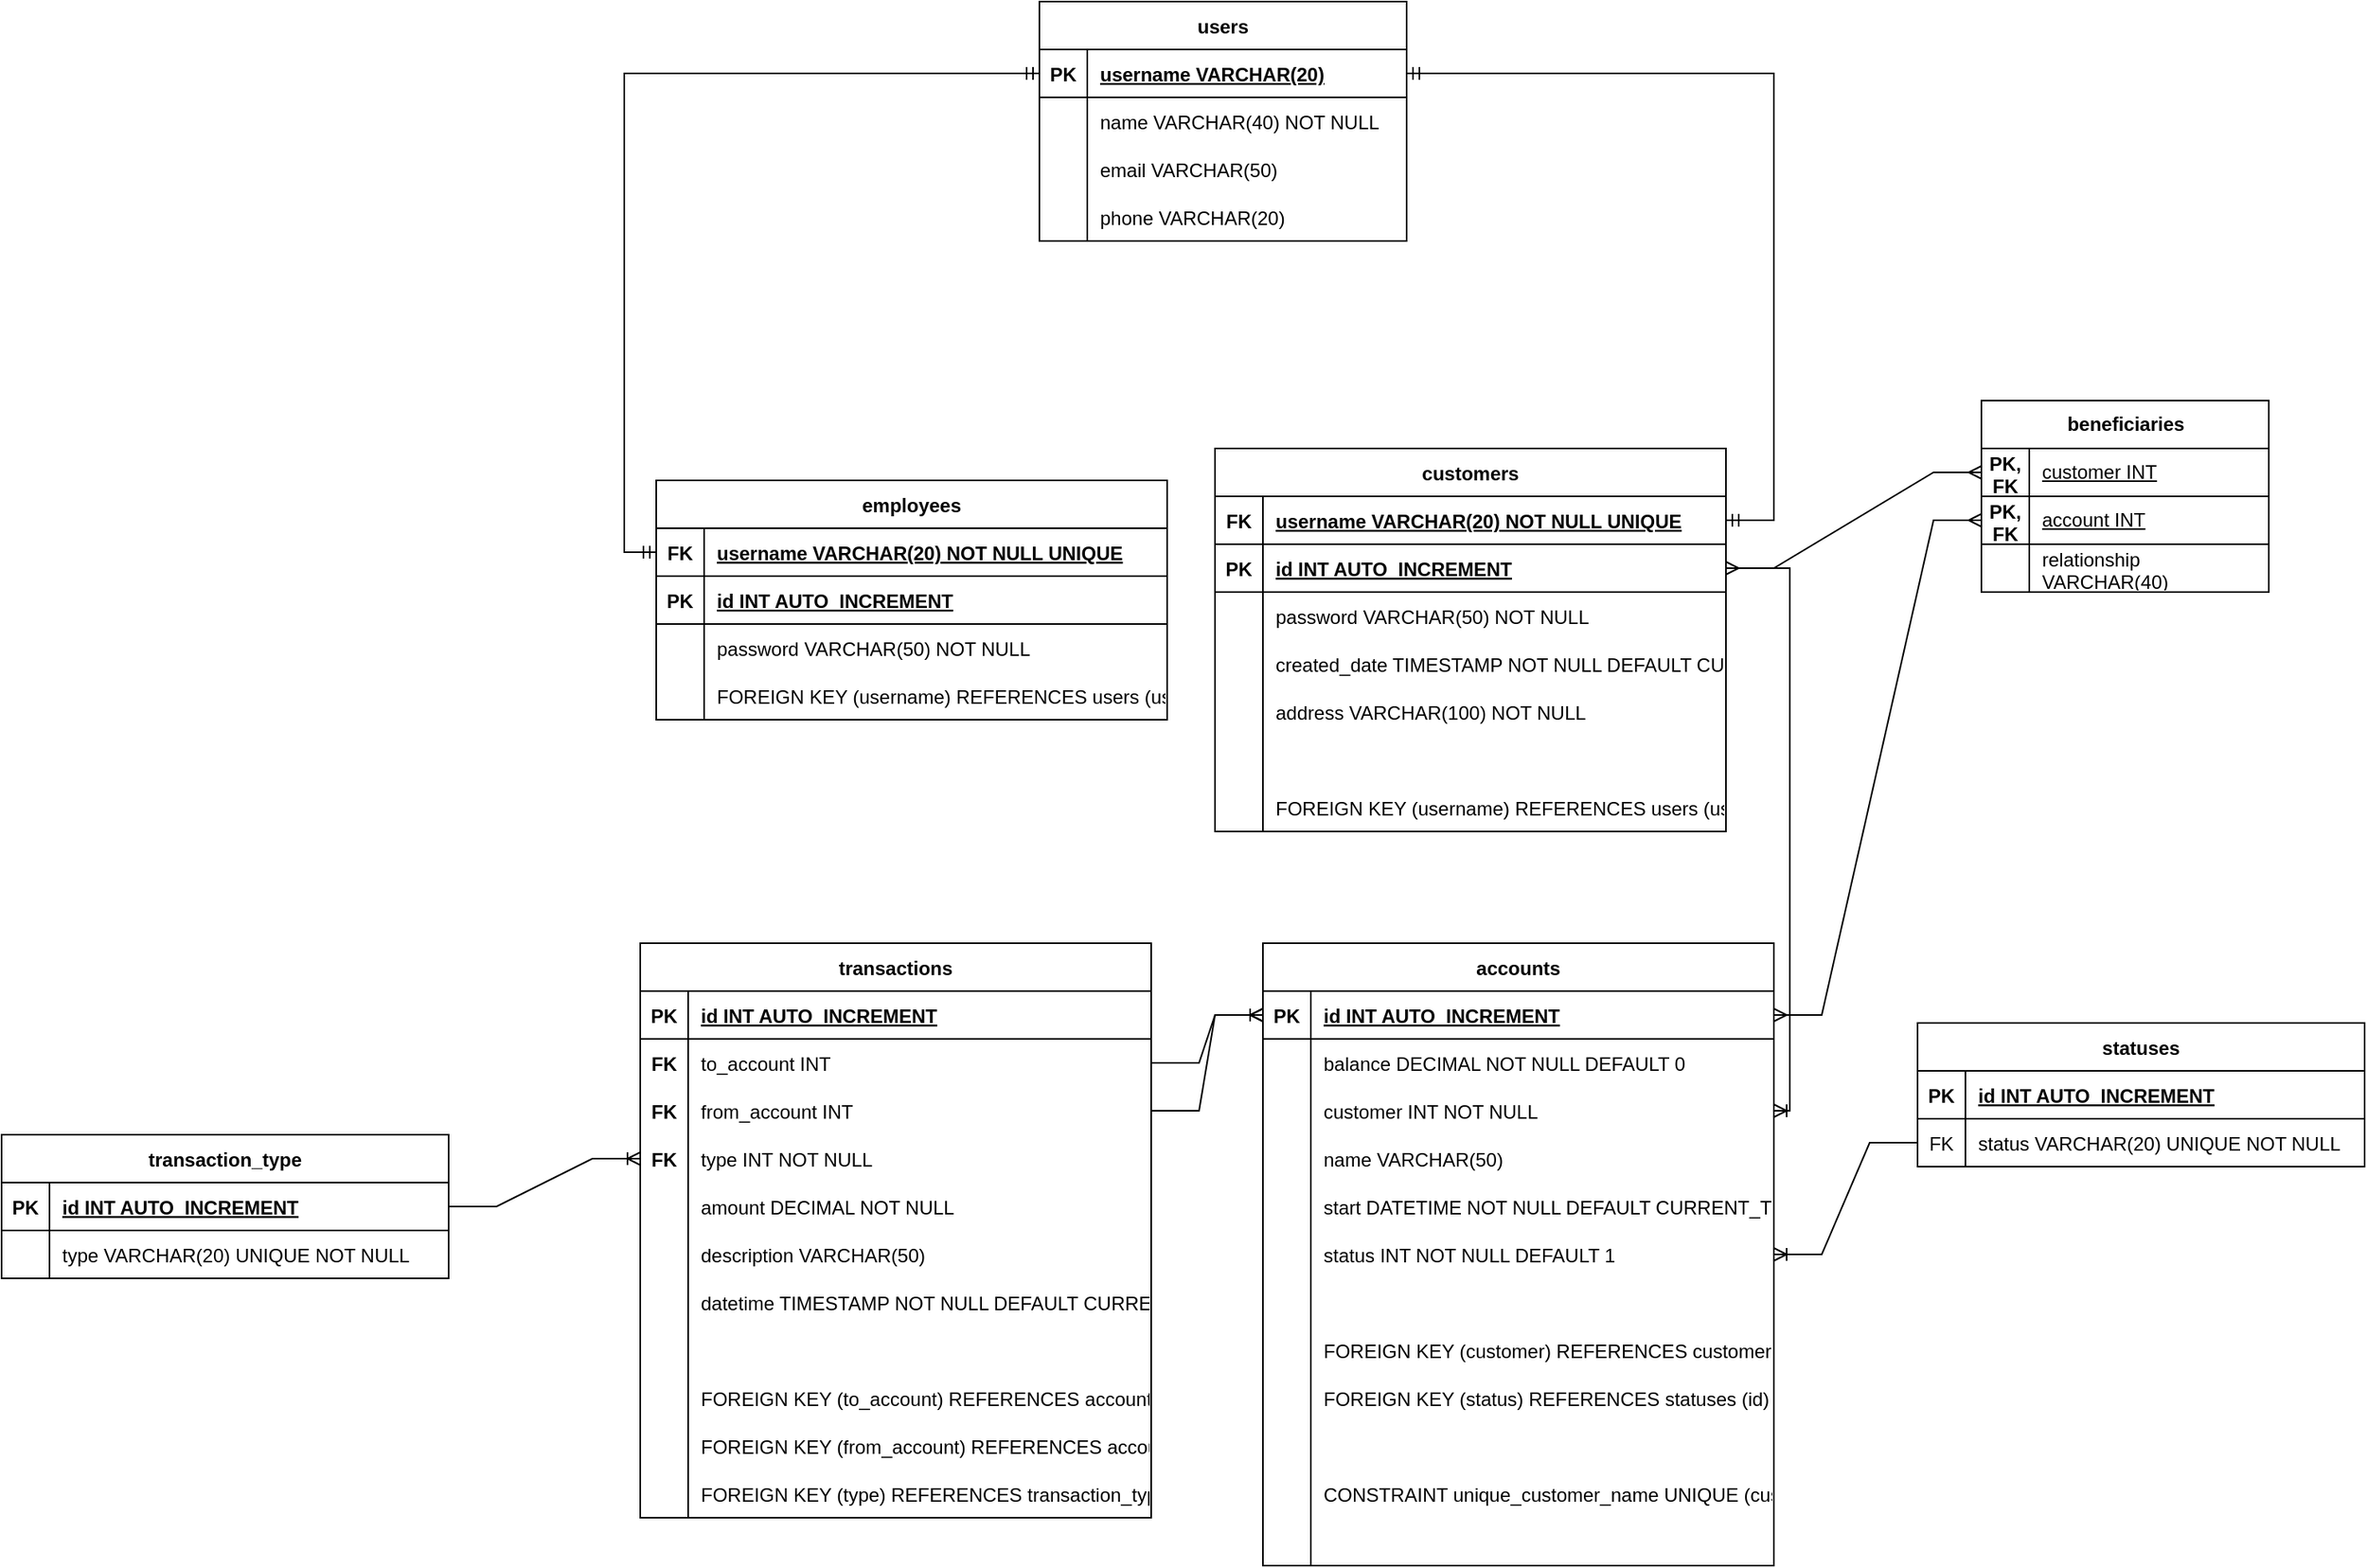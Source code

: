 <mxfile version="24.8.4">
  <diagram id="R2lEEEUBdFMjLlhIrx00" name="Page-1">
    <mxGraphModel dx="1290" dy="1657" grid="1" gridSize="10" guides="1" tooltips="1" connect="1" arrows="1" fold="1" page="1" pageScale="1" pageWidth="850" pageHeight="1100" math="0" shadow="0" extFonts="Permanent Marker^https://fonts.googleapis.com/css?family=Permanent+Marker">
      <root>
        <mxCell id="0" />
        <mxCell id="1" parent="0" />
        <mxCell id="aWKroWOqYL6ttazCzFMj-1" value="users" style="shape=table;startSize=30;container=1;collapsible=1;childLayout=tableLayout;fixedRows=1;rowLines=0;fontStyle=1;align=center;resizeLast=1;" parent="1" vertex="1">
          <mxGeometry x="900" y="-140" width="230" height="150" as="geometry" />
        </mxCell>
        <mxCell id="aWKroWOqYL6ttazCzFMj-2" value="" style="shape=tableRow;horizontal=0;startSize=0;swimlaneHead=0;swimlaneBody=0;fillColor=none;collapsible=0;dropTarget=0;points=[[0,0.5],[1,0.5]];portConstraint=eastwest;strokeColor=inherit;top=0;left=0;right=0;bottom=1;" parent="aWKroWOqYL6ttazCzFMj-1" vertex="1">
          <mxGeometry y="30" width="230" height="30" as="geometry" />
        </mxCell>
        <mxCell id="aWKroWOqYL6ttazCzFMj-3" value="PK" style="shape=partialRectangle;overflow=hidden;connectable=0;fillColor=none;strokeColor=inherit;top=0;left=0;bottom=0;right=0;fontStyle=1;" parent="aWKroWOqYL6ttazCzFMj-2" vertex="1">
          <mxGeometry width="30" height="30" as="geometry">
            <mxRectangle width="30" height="30" as="alternateBounds" />
          </mxGeometry>
        </mxCell>
        <mxCell id="aWKroWOqYL6ttazCzFMj-4" value="username VARCHAR(20) " style="shape=partialRectangle;overflow=hidden;connectable=0;fillColor=none;align=left;strokeColor=inherit;top=0;left=0;bottom=0;right=0;spacingLeft=6;fontStyle=5;" parent="aWKroWOqYL6ttazCzFMj-2" vertex="1">
          <mxGeometry x="30" width="200" height="30" as="geometry">
            <mxRectangle width="200" height="30" as="alternateBounds" />
          </mxGeometry>
        </mxCell>
        <mxCell id="aWKroWOqYL6ttazCzFMj-5" value="" style="shape=tableRow;horizontal=0;startSize=0;swimlaneHead=0;swimlaneBody=0;fillColor=none;collapsible=0;dropTarget=0;points=[[0,0.5],[1,0.5]];portConstraint=eastwest;strokeColor=inherit;top=0;left=0;right=0;bottom=0;" parent="aWKroWOqYL6ttazCzFMj-1" vertex="1">
          <mxGeometry y="60" width="230" height="30" as="geometry" />
        </mxCell>
        <mxCell id="aWKroWOqYL6ttazCzFMj-6" value="" style="shape=partialRectangle;overflow=hidden;connectable=0;fillColor=none;strokeColor=inherit;top=0;left=0;bottom=0;right=0;" parent="aWKroWOqYL6ttazCzFMj-5" vertex="1">
          <mxGeometry width="30" height="30" as="geometry">
            <mxRectangle width="30" height="30" as="alternateBounds" />
          </mxGeometry>
        </mxCell>
        <mxCell id="aWKroWOqYL6ttazCzFMj-7" value="name VARCHAR(40) NOT NULL" style="shape=partialRectangle;overflow=hidden;connectable=0;fillColor=none;align=left;strokeColor=inherit;top=0;left=0;bottom=0;right=0;spacingLeft=6;" parent="aWKroWOqYL6ttazCzFMj-5" vertex="1">
          <mxGeometry x="30" width="200" height="30" as="geometry">
            <mxRectangle width="200" height="30" as="alternateBounds" />
          </mxGeometry>
        </mxCell>
        <mxCell id="aWKroWOqYL6ttazCzFMj-8" value="" style="shape=tableRow;horizontal=0;startSize=0;swimlaneHead=0;swimlaneBody=0;fillColor=none;collapsible=0;dropTarget=0;points=[[0,0.5],[1,0.5]];portConstraint=eastwest;strokeColor=inherit;top=0;left=0;right=0;bottom=0;" parent="aWKroWOqYL6ttazCzFMj-1" vertex="1">
          <mxGeometry y="90" width="230" height="30" as="geometry" />
        </mxCell>
        <mxCell id="aWKroWOqYL6ttazCzFMj-9" value="" style="shape=partialRectangle;overflow=hidden;connectable=0;fillColor=none;strokeColor=inherit;top=0;left=0;bottom=0;right=0;" parent="aWKroWOqYL6ttazCzFMj-8" vertex="1">
          <mxGeometry width="30" height="30" as="geometry">
            <mxRectangle width="30" height="30" as="alternateBounds" />
          </mxGeometry>
        </mxCell>
        <mxCell id="aWKroWOqYL6ttazCzFMj-10" value="email VARCHAR(50)" style="shape=partialRectangle;overflow=hidden;connectable=0;fillColor=none;align=left;strokeColor=inherit;top=0;left=0;bottom=0;right=0;spacingLeft=6;" parent="aWKroWOqYL6ttazCzFMj-8" vertex="1">
          <mxGeometry x="30" width="200" height="30" as="geometry">
            <mxRectangle width="200" height="30" as="alternateBounds" />
          </mxGeometry>
        </mxCell>
        <mxCell id="aWKroWOqYL6ttazCzFMj-11" value="" style="shape=tableRow;horizontal=0;startSize=0;swimlaneHead=0;swimlaneBody=0;fillColor=none;collapsible=0;dropTarget=0;points=[[0,0.5],[1,0.5]];portConstraint=eastwest;strokeColor=inherit;top=0;left=0;right=0;bottom=0;" parent="aWKroWOqYL6ttazCzFMj-1" vertex="1">
          <mxGeometry y="120" width="230" height="30" as="geometry" />
        </mxCell>
        <mxCell id="aWKroWOqYL6ttazCzFMj-12" value="" style="shape=partialRectangle;overflow=hidden;connectable=0;fillColor=none;strokeColor=inherit;top=0;left=0;bottom=0;right=0;" parent="aWKroWOqYL6ttazCzFMj-11" vertex="1">
          <mxGeometry width="30" height="30" as="geometry">
            <mxRectangle width="30" height="30" as="alternateBounds" />
          </mxGeometry>
        </mxCell>
        <mxCell id="aWKroWOqYL6ttazCzFMj-13" value="phone VARCHAR(20)" style="shape=partialRectangle;overflow=hidden;connectable=0;fillColor=none;align=left;strokeColor=inherit;top=0;left=0;bottom=0;right=0;spacingLeft=6;" parent="aWKroWOqYL6ttazCzFMj-11" vertex="1">
          <mxGeometry x="30" width="200" height="30" as="geometry">
            <mxRectangle width="200" height="30" as="alternateBounds" />
          </mxGeometry>
        </mxCell>
        <mxCell id="aWKroWOqYL6ttazCzFMj-14" value="employees" style="shape=table;startSize=30;container=1;collapsible=1;childLayout=tableLayout;fixedRows=1;rowLines=0;fontStyle=1;align=center;resizeLast=1;" parent="1" vertex="1">
          <mxGeometry x="660" y="160" width="320" height="150" as="geometry" />
        </mxCell>
        <mxCell id="aWKroWOqYL6ttazCzFMj-15" value="" style="shape=tableRow;horizontal=0;startSize=0;swimlaneHead=0;swimlaneBody=0;fillColor=none;collapsible=0;dropTarget=0;points=[[0,0.5],[1,0.5]];portConstraint=eastwest;strokeColor=inherit;top=0;left=0;right=0;bottom=1;" parent="aWKroWOqYL6ttazCzFMj-14" vertex="1">
          <mxGeometry y="30" width="320" height="30" as="geometry" />
        </mxCell>
        <mxCell id="aWKroWOqYL6ttazCzFMj-16" value="FK" style="shape=partialRectangle;overflow=hidden;connectable=0;fillColor=none;strokeColor=inherit;top=0;left=0;bottom=0;right=0;fontStyle=1;" parent="aWKroWOqYL6ttazCzFMj-15" vertex="1">
          <mxGeometry width="30" height="30" as="geometry">
            <mxRectangle width="30" height="30" as="alternateBounds" />
          </mxGeometry>
        </mxCell>
        <mxCell id="aWKroWOqYL6ttazCzFMj-17" value="username VARCHAR(20) NOT NULL UNIQUE" style="shape=partialRectangle;overflow=hidden;connectable=0;fillColor=none;align=left;strokeColor=inherit;top=0;left=0;bottom=0;right=0;spacingLeft=6;fontStyle=5;" parent="aWKroWOqYL6ttazCzFMj-15" vertex="1">
          <mxGeometry x="30" width="290" height="30" as="geometry">
            <mxRectangle width="290" height="30" as="alternateBounds" />
          </mxGeometry>
        </mxCell>
        <mxCell id="aWKroWOqYL6ttazCzFMj-18" value="" style="shape=tableRow;horizontal=0;startSize=0;swimlaneHead=0;swimlaneBody=0;fillColor=none;collapsible=0;dropTarget=0;points=[[0,0.5],[1,0.5]];portConstraint=eastwest;strokeColor=inherit;top=0;left=0;right=0;bottom=1;" parent="aWKroWOqYL6ttazCzFMj-14" vertex="1">
          <mxGeometry y="60" width="320" height="30" as="geometry" />
        </mxCell>
        <mxCell id="aWKroWOqYL6ttazCzFMj-19" value="PK" style="shape=partialRectangle;overflow=hidden;connectable=0;fillColor=none;strokeColor=inherit;top=0;left=0;bottom=0;right=0;fontStyle=1;" parent="aWKroWOqYL6ttazCzFMj-18" vertex="1">
          <mxGeometry width="30" height="30" as="geometry">
            <mxRectangle width="30" height="30" as="alternateBounds" />
          </mxGeometry>
        </mxCell>
        <mxCell id="aWKroWOqYL6ttazCzFMj-20" value="id INT  AUTO_INCREMENT" style="shape=partialRectangle;overflow=hidden;connectable=0;fillColor=none;align=left;strokeColor=inherit;top=0;left=0;bottom=0;right=0;spacingLeft=6;fontStyle=5;" parent="aWKroWOqYL6ttazCzFMj-18" vertex="1">
          <mxGeometry x="30" width="290" height="30" as="geometry">
            <mxRectangle width="290" height="30" as="alternateBounds" />
          </mxGeometry>
        </mxCell>
        <mxCell id="aWKroWOqYL6ttazCzFMj-21" value="" style="shape=tableRow;horizontal=0;startSize=0;swimlaneHead=0;swimlaneBody=0;fillColor=none;collapsible=0;dropTarget=0;points=[[0,0.5],[1,0.5]];portConstraint=eastwest;strokeColor=inherit;top=0;left=0;right=0;bottom=0;" parent="aWKroWOqYL6ttazCzFMj-14" vertex="1">
          <mxGeometry y="90" width="320" height="30" as="geometry" />
        </mxCell>
        <mxCell id="aWKroWOqYL6ttazCzFMj-22" value="" style="shape=partialRectangle;overflow=hidden;connectable=0;fillColor=none;strokeColor=inherit;top=0;left=0;bottom=0;right=0;" parent="aWKroWOqYL6ttazCzFMj-21" vertex="1">
          <mxGeometry width="30" height="30" as="geometry">
            <mxRectangle width="30" height="30" as="alternateBounds" />
          </mxGeometry>
        </mxCell>
        <mxCell id="aWKroWOqYL6ttazCzFMj-23" value="password VARCHAR(50) NOT NULL" style="shape=partialRectangle;overflow=hidden;connectable=0;fillColor=none;align=left;strokeColor=inherit;top=0;left=0;bottom=0;right=0;spacingLeft=6;" parent="aWKroWOqYL6ttazCzFMj-21" vertex="1">
          <mxGeometry x="30" width="290" height="30" as="geometry">
            <mxRectangle width="290" height="30" as="alternateBounds" />
          </mxGeometry>
        </mxCell>
        <mxCell id="aWKroWOqYL6ttazCzFMj-24" value="" style="shape=tableRow;horizontal=0;startSize=0;swimlaneHead=0;swimlaneBody=0;fillColor=none;collapsible=0;dropTarget=0;points=[[0,0.5],[1,0.5]];portConstraint=eastwest;strokeColor=inherit;top=0;left=0;right=0;bottom=0;" parent="aWKroWOqYL6ttazCzFMj-14" vertex="1">
          <mxGeometry y="120" width="320" height="30" as="geometry" />
        </mxCell>
        <mxCell id="aWKroWOqYL6ttazCzFMj-25" value="" style="shape=partialRectangle;overflow=hidden;connectable=0;fillColor=none;strokeColor=inherit;top=0;left=0;bottom=0;right=0;" parent="aWKroWOqYL6ttazCzFMj-24" vertex="1">
          <mxGeometry width="30" height="30" as="geometry">
            <mxRectangle width="30" height="30" as="alternateBounds" />
          </mxGeometry>
        </mxCell>
        <mxCell id="aWKroWOqYL6ttazCzFMj-26" value="FOREIGN KEY (username) REFERENCES users (username)" style="shape=partialRectangle;overflow=hidden;connectable=0;fillColor=none;align=left;strokeColor=inherit;top=0;left=0;bottom=0;right=0;spacingLeft=6;" parent="aWKroWOqYL6ttazCzFMj-24" vertex="1">
          <mxGeometry x="30" width="290" height="30" as="geometry">
            <mxRectangle width="290" height="30" as="alternateBounds" />
          </mxGeometry>
        </mxCell>
        <mxCell id="aWKroWOqYL6ttazCzFMj-27" value="customers" style="shape=table;startSize=30;container=1;collapsible=1;childLayout=tableLayout;fixedRows=1;rowLines=0;fontStyle=1;align=center;resizeLast=1;" parent="1" vertex="1">
          <mxGeometry x="1010" y="140" width="320" height="240" as="geometry" />
        </mxCell>
        <mxCell id="aWKroWOqYL6ttazCzFMj-28" value="" style="shape=tableRow;horizontal=0;startSize=0;swimlaneHead=0;swimlaneBody=0;fillColor=none;collapsible=0;dropTarget=0;points=[[0,0.5],[1,0.5]];portConstraint=eastwest;strokeColor=inherit;top=0;left=0;right=0;bottom=1;" parent="aWKroWOqYL6ttazCzFMj-27" vertex="1">
          <mxGeometry y="30" width="320" height="30" as="geometry" />
        </mxCell>
        <mxCell id="aWKroWOqYL6ttazCzFMj-29" value="FK" style="shape=partialRectangle;overflow=hidden;connectable=0;fillColor=none;strokeColor=inherit;top=0;left=0;bottom=0;right=0;fontStyle=1;" parent="aWKroWOqYL6ttazCzFMj-28" vertex="1">
          <mxGeometry width="30" height="30" as="geometry">
            <mxRectangle width="30" height="30" as="alternateBounds" />
          </mxGeometry>
        </mxCell>
        <mxCell id="aWKroWOqYL6ttazCzFMj-30" value="username VARCHAR(20) NOT NULL UNIQUE" style="shape=partialRectangle;overflow=hidden;connectable=0;fillColor=none;align=left;strokeColor=inherit;top=0;left=0;bottom=0;right=0;spacingLeft=6;fontStyle=5;" parent="aWKroWOqYL6ttazCzFMj-28" vertex="1">
          <mxGeometry x="30" width="290" height="30" as="geometry">
            <mxRectangle width="290" height="30" as="alternateBounds" />
          </mxGeometry>
        </mxCell>
        <mxCell id="aWKroWOqYL6ttazCzFMj-31" value="" style="shape=tableRow;horizontal=0;startSize=0;swimlaneHead=0;swimlaneBody=0;fillColor=none;collapsible=0;dropTarget=0;points=[[0,0.5],[1,0.5]];portConstraint=eastwest;strokeColor=inherit;top=0;left=0;right=0;bottom=1;" parent="aWKroWOqYL6ttazCzFMj-27" vertex="1">
          <mxGeometry y="60" width="320" height="30" as="geometry" />
        </mxCell>
        <mxCell id="aWKroWOqYL6ttazCzFMj-32" value="PK" style="shape=partialRectangle;overflow=hidden;connectable=0;fillColor=none;strokeColor=inherit;top=0;left=0;bottom=0;right=0;fontStyle=1;" parent="aWKroWOqYL6ttazCzFMj-31" vertex="1">
          <mxGeometry width="30" height="30" as="geometry">
            <mxRectangle width="30" height="30" as="alternateBounds" />
          </mxGeometry>
        </mxCell>
        <mxCell id="aWKroWOqYL6ttazCzFMj-33" value="id INT  AUTO_INCREMENT" style="shape=partialRectangle;overflow=hidden;connectable=0;fillColor=none;align=left;strokeColor=inherit;top=0;left=0;bottom=0;right=0;spacingLeft=6;fontStyle=5;" parent="aWKroWOqYL6ttazCzFMj-31" vertex="1">
          <mxGeometry x="30" width="290" height="30" as="geometry">
            <mxRectangle width="290" height="30" as="alternateBounds" />
          </mxGeometry>
        </mxCell>
        <mxCell id="aWKroWOqYL6ttazCzFMj-34" value="" style="shape=tableRow;horizontal=0;startSize=0;swimlaneHead=0;swimlaneBody=0;fillColor=none;collapsible=0;dropTarget=0;points=[[0,0.5],[1,0.5]];portConstraint=eastwest;strokeColor=inherit;top=0;left=0;right=0;bottom=0;" parent="aWKroWOqYL6ttazCzFMj-27" vertex="1">
          <mxGeometry y="90" width="320" height="30" as="geometry" />
        </mxCell>
        <mxCell id="aWKroWOqYL6ttazCzFMj-35" value="" style="shape=partialRectangle;overflow=hidden;connectable=0;fillColor=none;strokeColor=inherit;top=0;left=0;bottom=0;right=0;" parent="aWKroWOqYL6ttazCzFMj-34" vertex="1">
          <mxGeometry width="30" height="30" as="geometry">
            <mxRectangle width="30" height="30" as="alternateBounds" />
          </mxGeometry>
        </mxCell>
        <mxCell id="aWKroWOqYL6ttazCzFMj-36" value="password VARCHAR(50) NOT NULL" style="shape=partialRectangle;overflow=hidden;connectable=0;fillColor=none;align=left;strokeColor=inherit;top=0;left=0;bottom=0;right=0;spacingLeft=6;" parent="aWKroWOqYL6ttazCzFMj-34" vertex="1">
          <mxGeometry x="30" width="290" height="30" as="geometry">
            <mxRectangle width="290" height="30" as="alternateBounds" />
          </mxGeometry>
        </mxCell>
        <mxCell id="aWKroWOqYL6ttazCzFMj-37" value="" style="shape=tableRow;horizontal=0;startSize=0;swimlaneHead=0;swimlaneBody=0;fillColor=none;collapsible=0;dropTarget=0;points=[[0,0.5],[1,0.5]];portConstraint=eastwest;strokeColor=inherit;top=0;left=0;right=0;bottom=0;" parent="aWKroWOqYL6ttazCzFMj-27" vertex="1">
          <mxGeometry y="120" width="320" height="30" as="geometry" />
        </mxCell>
        <mxCell id="aWKroWOqYL6ttazCzFMj-38" value="" style="shape=partialRectangle;overflow=hidden;connectable=0;fillColor=none;strokeColor=inherit;top=0;left=0;bottom=0;right=0;" parent="aWKroWOqYL6ttazCzFMj-37" vertex="1">
          <mxGeometry width="30" height="30" as="geometry">
            <mxRectangle width="30" height="30" as="alternateBounds" />
          </mxGeometry>
        </mxCell>
        <mxCell id="aWKroWOqYL6ttazCzFMj-39" value="created_date TIMESTAMP NOT NULL DEFAULT CURRENT_TIMESTAMP" style="shape=partialRectangle;overflow=hidden;connectable=0;fillColor=none;align=left;strokeColor=inherit;top=0;left=0;bottom=0;right=0;spacingLeft=6;" parent="aWKroWOqYL6ttazCzFMj-37" vertex="1">
          <mxGeometry x="30" width="290" height="30" as="geometry">
            <mxRectangle width="290" height="30" as="alternateBounds" />
          </mxGeometry>
        </mxCell>
        <mxCell id="aWKroWOqYL6ttazCzFMj-40" value="" style="shape=tableRow;horizontal=0;startSize=0;swimlaneHead=0;swimlaneBody=0;fillColor=none;collapsible=0;dropTarget=0;points=[[0,0.5],[1,0.5]];portConstraint=eastwest;strokeColor=inherit;top=0;left=0;right=0;bottom=0;" parent="aWKroWOqYL6ttazCzFMj-27" vertex="1">
          <mxGeometry y="150" width="320" height="30" as="geometry" />
        </mxCell>
        <mxCell id="aWKroWOqYL6ttazCzFMj-41" value="" style="shape=partialRectangle;overflow=hidden;connectable=0;fillColor=none;strokeColor=inherit;top=0;left=0;bottom=0;right=0;" parent="aWKroWOqYL6ttazCzFMj-40" vertex="1">
          <mxGeometry width="30" height="30" as="geometry">
            <mxRectangle width="30" height="30" as="alternateBounds" />
          </mxGeometry>
        </mxCell>
        <mxCell id="aWKroWOqYL6ttazCzFMj-42" value="address VARCHAR(100) NOT NULL" style="shape=partialRectangle;overflow=hidden;connectable=0;fillColor=none;align=left;strokeColor=inherit;top=0;left=0;bottom=0;right=0;spacingLeft=6;" parent="aWKroWOqYL6ttazCzFMj-40" vertex="1">
          <mxGeometry x="30" width="290" height="30" as="geometry">
            <mxRectangle width="290" height="30" as="alternateBounds" />
          </mxGeometry>
        </mxCell>
        <mxCell id="aWKroWOqYL6ttazCzFMj-43" value="" style="shape=tableRow;horizontal=0;startSize=0;swimlaneHead=0;swimlaneBody=0;fillColor=none;collapsible=0;dropTarget=0;points=[[0,0.5],[1,0.5]];portConstraint=eastwest;strokeColor=inherit;top=0;left=0;right=0;bottom=0;" parent="aWKroWOqYL6ttazCzFMj-27" vertex="1">
          <mxGeometry y="180" width="320" height="30" as="geometry" />
        </mxCell>
        <mxCell id="aWKroWOqYL6ttazCzFMj-44" value="" style="shape=partialRectangle;overflow=hidden;connectable=0;fillColor=none;strokeColor=inherit;top=0;left=0;bottom=0;right=0;" parent="aWKroWOqYL6ttazCzFMj-43" vertex="1">
          <mxGeometry width="30" height="30" as="geometry">
            <mxRectangle width="30" height="30" as="alternateBounds" />
          </mxGeometry>
        </mxCell>
        <mxCell id="aWKroWOqYL6ttazCzFMj-45" value="" style="shape=partialRectangle;overflow=hidden;connectable=0;fillColor=none;align=left;strokeColor=inherit;top=0;left=0;bottom=0;right=0;spacingLeft=6;" parent="aWKroWOqYL6ttazCzFMj-43" vertex="1">
          <mxGeometry x="30" width="290" height="30" as="geometry">
            <mxRectangle width="290" height="30" as="alternateBounds" />
          </mxGeometry>
        </mxCell>
        <mxCell id="aWKroWOqYL6ttazCzFMj-46" value="" style="shape=tableRow;horizontal=0;startSize=0;swimlaneHead=0;swimlaneBody=0;fillColor=none;collapsible=0;dropTarget=0;points=[[0,0.5],[1,0.5]];portConstraint=eastwest;strokeColor=inherit;top=0;left=0;right=0;bottom=0;" parent="aWKroWOqYL6ttazCzFMj-27" vertex="1">
          <mxGeometry y="210" width="320" height="30" as="geometry" />
        </mxCell>
        <mxCell id="aWKroWOqYL6ttazCzFMj-47" value="" style="shape=partialRectangle;overflow=hidden;connectable=0;fillColor=none;strokeColor=inherit;top=0;left=0;bottom=0;right=0;" parent="aWKroWOqYL6ttazCzFMj-46" vertex="1">
          <mxGeometry width="30" height="30" as="geometry">
            <mxRectangle width="30" height="30" as="alternateBounds" />
          </mxGeometry>
        </mxCell>
        <mxCell id="aWKroWOqYL6ttazCzFMj-48" value="FOREIGN KEY (username) REFERENCES users (username)" style="shape=partialRectangle;overflow=hidden;connectable=0;fillColor=none;align=left;strokeColor=inherit;top=0;left=0;bottom=0;right=0;spacingLeft=6;" parent="aWKroWOqYL6ttazCzFMj-46" vertex="1">
          <mxGeometry x="30" width="290" height="30" as="geometry">
            <mxRectangle width="290" height="30" as="alternateBounds" />
          </mxGeometry>
        </mxCell>
        <mxCell id="aWKroWOqYL6ttazCzFMj-49" value="transaction_type" style="shape=table;startSize=30;container=1;collapsible=1;childLayout=tableLayout;fixedRows=1;rowLines=0;fontStyle=1;align=center;resizeLast=1;" parent="1" vertex="1">
          <mxGeometry x="250" y="570" width="280" height="90" as="geometry" />
        </mxCell>
        <mxCell id="aWKroWOqYL6ttazCzFMj-50" value="" style="shape=tableRow;horizontal=0;startSize=0;swimlaneHead=0;swimlaneBody=0;fillColor=none;collapsible=0;dropTarget=0;points=[[0,0.5],[1,0.5]];portConstraint=eastwest;strokeColor=inherit;top=0;left=0;right=0;bottom=1;" parent="aWKroWOqYL6ttazCzFMj-49" vertex="1">
          <mxGeometry y="30" width="280" height="30" as="geometry" />
        </mxCell>
        <mxCell id="aWKroWOqYL6ttazCzFMj-51" value="PK" style="shape=partialRectangle;overflow=hidden;connectable=0;fillColor=none;strokeColor=inherit;top=0;left=0;bottom=0;right=0;fontStyle=1;" parent="aWKroWOqYL6ttazCzFMj-50" vertex="1">
          <mxGeometry width="30" height="30" as="geometry">
            <mxRectangle width="30" height="30" as="alternateBounds" />
          </mxGeometry>
        </mxCell>
        <mxCell id="aWKroWOqYL6ttazCzFMj-52" value="id INT AUTO_INCREMENT " style="shape=partialRectangle;overflow=hidden;connectable=0;fillColor=none;align=left;strokeColor=inherit;top=0;left=0;bottom=0;right=0;spacingLeft=6;fontStyle=5;" parent="aWKroWOqYL6ttazCzFMj-50" vertex="1">
          <mxGeometry x="30" width="250" height="30" as="geometry">
            <mxRectangle width="250" height="30" as="alternateBounds" />
          </mxGeometry>
        </mxCell>
        <mxCell id="aWKroWOqYL6ttazCzFMj-53" value="" style="shape=tableRow;horizontal=0;startSize=0;swimlaneHead=0;swimlaneBody=0;fillColor=none;collapsible=0;dropTarget=0;points=[[0,0.5],[1,0.5]];portConstraint=eastwest;strokeColor=inherit;top=0;left=0;right=0;bottom=0;" parent="aWKroWOqYL6ttazCzFMj-49" vertex="1">
          <mxGeometry y="60" width="280" height="30" as="geometry" />
        </mxCell>
        <mxCell id="aWKroWOqYL6ttazCzFMj-54" value="" style="shape=partialRectangle;overflow=hidden;connectable=0;fillColor=none;strokeColor=inherit;top=0;left=0;bottom=0;right=0;" parent="aWKroWOqYL6ttazCzFMj-53" vertex="1">
          <mxGeometry width="30" height="30" as="geometry">
            <mxRectangle width="30" height="30" as="alternateBounds" />
          </mxGeometry>
        </mxCell>
        <mxCell id="aWKroWOqYL6ttazCzFMj-55" value="type VARCHAR(20) UNIQUE NOT NULL" style="shape=partialRectangle;overflow=hidden;connectable=0;fillColor=none;align=left;strokeColor=inherit;top=0;left=0;bottom=0;right=0;spacingLeft=6;" parent="aWKroWOqYL6ttazCzFMj-53" vertex="1">
          <mxGeometry x="30" width="250" height="30" as="geometry">
            <mxRectangle width="250" height="30" as="alternateBounds" />
          </mxGeometry>
        </mxCell>
        <mxCell id="aWKroWOqYL6ttazCzFMj-56" value="statuses" style="shape=table;startSize=30;container=1;collapsible=1;childLayout=tableLayout;fixedRows=1;rowLines=0;fontStyle=1;align=center;resizeLast=1;" parent="1" vertex="1">
          <mxGeometry x="1450" y="500" width="280" height="90" as="geometry" />
        </mxCell>
        <mxCell id="aWKroWOqYL6ttazCzFMj-57" value="" style="shape=tableRow;horizontal=0;startSize=0;swimlaneHead=0;swimlaneBody=0;fillColor=none;collapsible=0;dropTarget=0;points=[[0,0.5],[1,0.5]];portConstraint=eastwest;strokeColor=inherit;top=0;left=0;right=0;bottom=1;" parent="aWKroWOqYL6ttazCzFMj-56" vertex="1">
          <mxGeometry y="30" width="280" height="30" as="geometry" />
        </mxCell>
        <mxCell id="aWKroWOqYL6ttazCzFMj-58" value="PK" style="shape=partialRectangle;overflow=hidden;connectable=0;fillColor=none;strokeColor=inherit;top=0;left=0;bottom=0;right=0;fontStyle=1;" parent="aWKroWOqYL6ttazCzFMj-57" vertex="1">
          <mxGeometry width="30" height="30" as="geometry">
            <mxRectangle width="30" height="30" as="alternateBounds" />
          </mxGeometry>
        </mxCell>
        <mxCell id="aWKroWOqYL6ttazCzFMj-59" value="id INT AUTO_INCREMENT " style="shape=partialRectangle;overflow=hidden;connectable=0;fillColor=none;align=left;strokeColor=inherit;top=0;left=0;bottom=0;right=0;spacingLeft=6;fontStyle=5;" parent="aWKroWOqYL6ttazCzFMj-57" vertex="1">
          <mxGeometry x="30" width="250" height="30" as="geometry">
            <mxRectangle width="250" height="30" as="alternateBounds" />
          </mxGeometry>
        </mxCell>
        <mxCell id="aWKroWOqYL6ttazCzFMj-60" value="" style="shape=tableRow;horizontal=0;startSize=0;swimlaneHead=0;swimlaneBody=0;fillColor=none;collapsible=0;dropTarget=0;points=[[0,0.5],[1,0.5]];portConstraint=eastwest;strokeColor=inherit;top=0;left=0;right=0;bottom=0;" parent="aWKroWOqYL6ttazCzFMj-56" vertex="1">
          <mxGeometry y="60" width="280" height="30" as="geometry" />
        </mxCell>
        <mxCell id="aWKroWOqYL6ttazCzFMj-61" value="FK" style="shape=partialRectangle;overflow=hidden;connectable=0;fillColor=none;strokeColor=inherit;top=0;left=0;bottom=0;right=0;" parent="aWKroWOqYL6ttazCzFMj-60" vertex="1">
          <mxGeometry width="30" height="30" as="geometry">
            <mxRectangle width="30" height="30" as="alternateBounds" />
          </mxGeometry>
        </mxCell>
        <mxCell id="aWKroWOqYL6ttazCzFMj-62" value="status VARCHAR(20) UNIQUE NOT NULL" style="shape=partialRectangle;overflow=hidden;connectable=0;fillColor=none;align=left;strokeColor=inherit;top=0;left=0;bottom=0;right=0;spacingLeft=6;" parent="aWKroWOqYL6ttazCzFMj-60" vertex="1">
          <mxGeometry x="30" width="250" height="30" as="geometry">
            <mxRectangle width="250" height="30" as="alternateBounds" />
          </mxGeometry>
        </mxCell>
        <mxCell id="aWKroWOqYL6ttazCzFMj-63" value="accounts" style="shape=table;startSize=30;container=1;collapsible=1;childLayout=tableLayout;fixedRows=1;rowLines=0;fontStyle=1;align=center;resizeLast=1;" parent="1" vertex="1">
          <mxGeometry x="1040" y="450" width="320" height="390" as="geometry" />
        </mxCell>
        <mxCell id="aWKroWOqYL6ttazCzFMj-64" value="" style="shape=tableRow;horizontal=0;startSize=0;swimlaneHead=0;swimlaneBody=0;fillColor=none;collapsible=0;dropTarget=0;points=[[0,0.5],[1,0.5]];portConstraint=eastwest;strokeColor=inherit;top=0;left=0;right=0;bottom=1;" parent="aWKroWOqYL6ttazCzFMj-63" vertex="1">
          <mxGeometry y="30" width="320" height="30" as="geometry" />
        </mxCell>
        <mxCell id="aWKroWOqYL6ttazCzFMj-65" value="PK" style="shape=partialRectangle;overflow=hidden;connectable=0;fillColor=none;strokeColor=inherit;top=0;left=0;bottom=0;right=0;fontStyle=1;" parent="aWKroWOqYL6ttazCzFMj-64" vertex="1">
          <mxGeometry width="30" height="30" as="geometry">
            <mxRectangle width="30" height="30" as="alternateBounds" />
          </mxGeometry>
        </mxCell>
        <mxCell id="aWKroWOqYL6ttazCzFMj-66" value="id INT AUTO_INCREMENT " style="shape=partialRectangle;overflow=hidden;connectable=0;fillColor=none;align=left;strokeColor=inherit;top=0;left=0;bottom=0;right=0;spacingLeft=6;fontStyle=5;" parent="aWKroWOqYL6ttazCzFMj-64" vertex="1">
          <mxGeometry x="30" width="290" height="30" as="geometry">
            <mxRectangle width="290" height="30" as="alternateBounds" />
          </mxGeometry>
        </mxCell>
        <mxCell id="aWKroWOqYL6ttazCzFMj-67" value="" style="shape=tableRow;horizontal=0;startSize=0;swimlaneHead=0;swimlaneBody=0;fillColor=none;collapsible=0;dropTarget=0;points=[[0,0.5],[1,0.5]];portConstraint=eastwest;strokeColor=inherit;top=0;left=0;right=0;bottom=0;" parent="aWKroWOqYL6ttazCzFMj-63" vertex="1">
          <mxGeometry y="60" width="320" height="30" as="geometry" />
        </mxCell>
        <mxCell id="aWKroWOqYL6ttazCzFMj-68" value="" style="shape=partialRectangle;overflow=hidden;connectable=0;fillColor=none;strokeColor=inherit;top=0;left=0;bottom=0;right=0;" parent="aWKroWOqYL6ttazCzFMj-67" vertex="1">
          <mxGeometry width="30" height="30" as="geometry">
            <mxRectangle width="30" height="30" as="alternateBounds" />
          </mxGeometry>
        </mxCell>
        <mxCell id="aWKroWOqYL6ttazCzFMj-69" value="balance DECIMAL NOT NULL DEFAULT 0" style="shape=partialRectangle;overflow=hidden;connectable=0;fillColor=none;align=left;strokeColor=inherit;top=0;left=0;bottom=0;right=0;spacingLeft=6;" parent="aWKroWOqYL6ttazCzFMj-67" vertex="1">
          <mxGeometry x="30" width="290" height="30" as="geometry">
            <mxRectangle width="290" height="30" as="alternateBounds" />
          </mxGeometry>
        </mxCell>
        <mxCell id="aWKroWOqYL6ttazCzFMj-70" value="" style="shape=tableRow;horizontal=0;startSize=0;swimlaneHead=0;swimlaneBody=0;fillColor=none;collapsible=0;dropTarget=0;points=[[0,0.5],[1,0.5]];portConstraint=eastwest;strokeColor=inherit;top=0;left=0;right=0;bottom=0;" parent="aWKroWOqYL6ttazCzFMj-63" vertex="1">
          <mxGeometry y="90" width="320" height="30" as="geometry" />
        </mxCell>
        <mxCell id="aWKroWOqYL6ttazCzFMj-71" value="" style="shape=partialRectangle;overflow=hidden;connectable=0;fillColor=none;strokeColor=inherit;top=0;left=0;bottom=0;right=0;" parent="aWKroWOqYL6ttazCzFMj-70" vertex="1">
          <mxGeometry width="30" height="30" as="geometry">
            <mxRectangle width="30" height="30" as="alternateBounds" />
          </mxGeometry>
        </mxCell>
        <mxCell id="aWKroWOqYL6ttazCzFMj-72" value="customer INT NOT NULL" style="shape=partialRectangle;overflow=hidden;connectable=0;fillColor=none;align=left;strokeColor=inherit;top=0;left=0;bottom=0;right=0;spacingLeft=6;" parent="aWKroWOqYL6ttazCzFMj-70" vertex="1">
          <mxGeometry x="30" width="290" height="30" as="geometry">
            <mxRectangle width="290" height="30" as="alternateBounds" />
          </mxGeometry>
        </mxCell>
        <mxCell id="aWKroWOqYL6ttazCzFMj-73" value="" style="shape=tableRow;horizontal=0;startSize=0;swimlaneHead=0;swimlaneBody=0;fillColor=none;collapsible=0;dropTarget=0;points=[[0,0.5],[1,0.5]];portConstraint=eastwest;strokeColor=inherit;top=0;left=0;right=0;bottom=0;" parent="aWKroWOqYL6ttazCzFMj-63" vertex="1">
          <mxGeometry y="120" width="320" height="30" as="geometry" />
        </mxCell>
        <mxCell id="aWKroWOqYL6ttazCzFMj-74" value="" style="shape=partialRectangle;overflow=hidden;connectable=0;fillColor=none;strokeColor=inherit;top=0;left=0;bottom=0;right=0;" parent="aWKroWOqYL6ttazCzFMj-73" vertex="1">
          <mxGeometry width="30" height="30" as="geometry">
            <mxRectangle width="30" height="30" as="alternateBounds" />
          </mxGeometry>
        </mxCell>
        <mxCell id="aWKroWOqYL6ttazCzFMj-75" value="name VARCHAR(50)" style="shape=partialRectangle;overflow=hidden;connectable=0;fillColor=none;align=left;strokeColor=inherit;top=0;left=0;bottom=0;right=0;spacingLeft=6;" parent="aWKroWOqYL6ttazCzFMj-73" vertex="1">
          <mxGeometry x="30" width="290" height="30" as="geometry">
            <mxRectangle width="290" height="30" as="alternateBounds" />
          </mxGeometry>
        </mxCell>
        <mxCell id="aWKroWOqYL6ttazCzFMj-76" value="" style="shape=tableRow;horizontal=0;startSize=0;swimlaneHead=0;swimlaneBody=0;fillColor=none;collapsible=0;dropTarget=0;points=[[0,0.5],[1,0.5]];portConstraint=eastwest;strokeColor=inherit;top=0;left=0;right=0;bottom=0;" parent="aWKroWOqYL6ttazCzFMj-63" vertex="1">
          <mxGeometry y="150" width="320" height="30" as="geometry" />
        </mxCell>
        <mxCell id="aWKroWOqYL6ttazCzFMj-77" value="" style="shape=partialRectangle;overflow=hidden;connectable=0;fillColor=none;strokeColor=inherit;top=0;left=0;bottom=0;right=0;" parent="aWKroWOqYL6ttazCzFMj-76" vertex="1">
          <mxGeometry width="30" height="30" as="geometry">
            <mxRectangle width="30" height="30" as="alternateBounds" />
          </mxGeometry>
        </mxCell>
        <mxCell id="aWKroWOqYL6ttazCzFMj-78" value="start DATETIME NOT NULL DEFAULT CURRENT_TIMESTAMP" style="shape=partialRectangle;overflow=hidden;connectable=0;fillColor=none;align=left;strokeColor=inherit;top=0;left=0;bottom=0;right=0;spacingLeft=6;" parent="aWKroWOqYL6ttazCzFMj-76" vertex="1">
          <mxGeometry x="30" width="290" height="30" as="geometry">
            <mxRectangle width="290" height="30" as="alternateBounds" />
          </mxGeometry>
        </mxCell>
        <mxCell id="aWKroWOqYL6ttazCzFMj-79" value="" style="shape=tableRow;horizontal=0;startSize=0;swimlaneHead=0;swimlaneBody=0;fillColor=none;collapsible=0;dropTarget=0;points=[[0,0.5],[1,0.5]];portConstraint=eastwest;strokeColor=inherit;top=0;left=0;right=0;bottom=0;" parent="aWKroWOqYL6ttazCzFMj-63" vertex="1">
          <mxGeometry y="180" width="320" height="30" as="geometry" />
        </mxCell>
        <mxCell id="aWKroWOqYL6ttazCzFMj-80" value="" style="shape=partialRectangle;overflow=hidden;connectable=0;fillColor=none;strokeColor=inherit;top=0;left=0;bottom=0;right=0;" parent="aWKroWOqYL6ttazCzFMj-79" vertex="1">
          <mxGeometry width="30" height="30" as="geometry">
            <mxRectangle width="30" height="30" as="alternateBounds" />
          </mxGeometry>
        </mxCell>
        <mxCell id="aWKroWOqYL6ttazCzFMj-81" value="status INT NOT NULL DEFAULT 1" style="shape=partialRectangle;overflow=hidden;connectable=0;fillColor=none;align=left;strokeColor=inherit;top=0;left=0;bottom=0;right=0;spacingLeft=6;" parent="aWKroWOqYL6ttazCzFMj-79" vertex="1">
          <mxGeometry x="30" width="290" height="30" as="geometry">
            <mxRectangle width="290" height="30" as="alternateBounds" />
          </mxGeometry>
        </mxCell>
        <mxCell id="aWKroWOqYL6ttazCzFMj-82" value="" style="shape=tableRow;horizontal=0;startSize=0;swimlaneHead=0;swimlaneBody=0;fillColor=none;collapsible=0;dropTarget=0;points=[[0,0.5],[1,0.5]];portConstraint=eastwest;strokeColor=inherit;top=0;left=0;right=0;bottom=0;" parent="aWKroWOqYL6ttazCzFMj-63" vertex="1">
          <mxGeometry y="210" width="320" height="30" as="geometry" />
        </mxCell>
        <mxCell id="aWKroWOqYL6ttazCzFMj-83" value="" style="shape=partialRectangle;overflow=hidden;connectable=0;fillColor=none;strokeColor=inherit;top=0;left=0;bottom=0;right=0;" parent="aWKroWOqYL6ttazCzFMj-82" vertex="1">
          <mxGeometry width="30" height="30" as="geometry">
            <mxRectangle width="30" height="30" as="alternateBounds" />
          </mxGeometry>
        </mxCell>
        <mxCell id="aWKroWOqYL6ttazCzFMj-84" value="" style="shape=partialRectangle;overflow=hidden;connectable=0;fillColor=none;align=left;strokeColor=inherit;top=0;left=0;bottom=0;right=0;spacingLeft=6;" parent="aWKroWOqYL6ttazCzFMj-82" vertex="1">
          <mxGeometry x="30" width="290" height="30" as="geometry">
            <mxRectangle width="290" height="30" as="alternateBounds" />
          </mxGeometry>
        </mxCell>
        <mxCell id="aWKroWOqYL6ttazCzFMj-85" value="" style="shape=tableRow;horizontal=0;startSize=0;swimlaneHead=0;swimlaneBody=0;fillColor=none;collapsible=0;dropTarget=0;points=[[0,0.5],[1,0.5]];portConstraint=eastwest;strokeColor=inherit;top=0;left=0;right=0;bottom=0;" parent="aWKroWOqYL6ttazCzFMj-63" vertex="1">
          <mxGeometry y="240" width="320" height="30" as="geometry" />
        </mxCell>
        <mxCell id="aWKroWOqYL6ttazCzFMj-86" value="" style="shape=partialRectangle;overflow=hidden;connectable=0;fillColor=none;strokeColor=inherit;top=0;left=0;bottom=0;right=0;" parent="aWKroWOqYL6ttazCzFMj-85" vertex="1">
          <mxGeometry width="30" height="30" as="geometry">
            <mxRectangle width="30" height="30" as="alternateBounds" />
          </mxGeometry>
        </mxCell>
        <mxCell id="aWKroWOqYL6ttazCzFMj-87" value="FOREIGN KEY (customer) REFERENCES customers (id)" style="shape=partialRectangle;overflow=hidden;connectable=0;fillColor=none;align=left;strokeColor=inherit;top=0;left=0;bottom=0;right=0;spacingLeft=6;" parent="aWKroWOqYL6ttazCzFMj-85" vertex="1">
          <mxGeometry x="30" width="290" height="30" as="geometry">
            <mxRectangle width="290" height="30" as="alternateBounds" />
          </mxGeometry>
        </mxCell>
        <mxCell id="aWKroWOqYL6ttazCzFMj-88" value="" style="shape=tableRow;horizontal=0;startSize=0;swimlaneHead=0;swimlaneBody=0;fillColor=none;collapsible=0;dropTarget=0;points=[[0,0.5],[1,0.5]];portConstraint=eastwest;strokeColor=inherit;top=0;left=0;right=0;bottom=0;" parent="aWKroWOqYL6ttazCzFMj-63" vertex="1">
          <mxGeometry y="270" width="320" height="30" as="geometry" />
        </mxCell>
        <mxCell id="aWKroWOqYL6ttazCzFMj-89" value="" style="shape=partialRectangle;overflow=hidden;connectable=0;fillColor=none;strokeColor=inherit;top=0;left=0;bottom=0;right=0;" parent="aWKroWOqYL6ttazCzFMj-88" vertex="1">
          <mxGeometry width="30" height="30" as="geometry">
            <mxRectangle width="30" height="30" as="alternateBounds" />
          </mxGeometry>
        </mxCell>
        <mxCell id="aWKroWOqYL6ttazCzFMj-90" value="FOREIGN KEY (status) REFERENCES statuses (id)" style="shape=partialRectangle;overflow=hidden;connectable=0;fillColor=none;align=left;strokeColor=inherit;top=0;left=0;bottom=0;right=0;spacingLeft=6;" parent="aWKroWOqYL6ttazCzFMj-88" vertex="1">
          <mxGeometry x="30" width="290" height="30" as="geometry">
            <mxRectangle width="290" height="30" as="alternateBounds" />
          </mxGeometry>
        </mxCell>
        <mxCell id="aWKroWOqYL6ttazCzFMj-91" value="" style="shape=tableRow;horizontal=0;startSize=0;swimlaneHead=0;swimlaneBody=0;fillColor=none;collapsible=0;dropTarget=0;points=[[0,0.5],[1,0.5]];portConstraint=eastwest;strokeColor=inherit;top=0;left=0;right=0;bottom=0;" parent="aWKroWOqYL6ttazCzFMj-63" vertex="1">
          <mxGeometry y="300" width="320" height="30" as="geometry" />
        </mxCell>
        <mxCell id="aWKroWOqYL6ttazCzFMj-92" value="" style="shape=partialRectangle;overflow=hidden;connectable=0;fillColor=none;strokeColor=inherit;top=0;left=0;bottom=0;right=0;" parent="aWKroWOqYL6ttazCzFMj-91" vertex="1">
          <mxGeometry width="30" height="30" as="geometry">
            <mxRectangle width="30" height="30" as="alternateBounds" />
          </mxGeometry>
        </mxCell>
        <mxCell id="aWKroWOqYL6ttazCzFMj-93" value="" style="shape=partialRectangle;overflow=hidden;connectable=0;fillColor=none;align=left;strokeColor=inherit;top=0;left=0;bottom=0;right=0;spacingLeft=6;" parent="aWKroWOqYL6ttazCzFMj-91" vertex="1">
          <mxGeometry x="30" width="290" height="30" as="geometry">
            <mxRectangle width="290" height="30" as="alternateBounds" />
          </mxGeometry>
        </mxCell>
        <mxCell id="aWKroWOqYL6ttazCzFMj-94" value="" style="shape=tableRow;horizontal=0;startSize=0;swimlaneHead=0;swimlaneBody=0;fillColor=none;collapsible=0;dropTarget=0;points=[[0,0.5],[1,0.5]];portConstraint=eastwest;strokeColor=inherit;top=0;left=0;right=0;bottom=0;" parent="aWKroWOqYL6ttazCzFMj-63" vertex="1">
          <mxGeometry y="330" width="320" height="30" as="geometry" />
        </mxCell>
        <mxCell id="aWKroWOqYL6ttazCzFMj-95" value="" style="shape=partialRectangle;overflow=hidden;connectable=0;fillColor=none;strokeColor=inherit;top=0;left=0;bottom=0;right=0;" parent="aWKroWOqYL6ttazCzFMj-94" vertex="1">
          <mxGeometry width="30" height="30" as="geometry">
            <mxRectangle width="30" height="30" as="alternateBounds" />
          </mxGeometry>
        </mxCell>
        <mxCell id="aWKroWOqYL6ttazCzFMj-96" value="CONSTRAINT unique_customer_name UNIQUE (customer, name));" style="shape=partialRectangle;overflow=hidden;connectable=0;fillColor=none;align=left;strokeColor=inherit;top=0;left=0;bottom=0;right=0;spacingLeft=6;" parent="aWKroWOqYL6ttazCzFMj-94" vertex="1">
          <mxGeometry x="30" width="290" height="30" as="geometry">
            <mxRectangle width="290" height="30" as="alternateBounds" />
          </mxGeometry>
        </mxCell>
        <mxCell id="aWKroWOqYL6ttazCzFMj-97" value="" style="shape=tableRow;horizontal=0;startSize=0;swimlaneHead=0;swimlaneBody=0;fillColor=none;collapsible=0;dropTarget=0;points=[[0,0.5],[1,0.5]];portConstraint=eastwest;strokeColor=inherit;top=0;left=0;right=0;bottom=0;" parent="aWKroWOqYL6ttazCzFMj-63" vertex="1">
          <mxGeometry y="360" width="320" height="30" as="geometry" />
        </mxCell>
        <mxCell id="aWKroWOqYL6ttazCzFMj-98" value="" style="shape=partialRectangle;overflow=hidden;connectable=0;fillColor=none;strokeColor=inherit;top=0;left=0;bottom=0;right=0;" parent="aWKroWOqYL6ttazCzFMj-97" vertex="1">
          <mxGeometry width="30" height="30" as="geometry">
            <mxRectangle width="30" height="30" as="alternateBounds" />
          </mxGeometry>
        </mxCell>
        <mxCell id="aWKroWOqYL6ttazCzFMj-99" value="" style="shape=partialRectangle;overflow=hidden;connectable=0;fillColor=none;align=left;strokeColor=inherit;top=0;left=0;bottom=0;right=0;spacingLeft=6;" parent="aWKroWOqYL6ttazCzFMj-97" vertex="1">
          <mxGeometry x="30" width="290" height="30" as="geometry">
            <mxRectangle width="290" height="30" as="alternateBounds" />
          </mxGeometry>
        </mxCell>
        <mxCell id="aWKroWOqYL6ttazCzFMj-100" value="transactions" style="shape=table;startSize=30;container=1;collapsible=1;childLayout=tableLayout;fixedRows=1;rowLines=0;fontStyle=1;align=center;resizeLast=1;" parent="1" vertex="1">
          <mxGeometry x="650" y="450" width="320" height="360" as="geometry" />
        </mxCell>
        <mxCell id="aWKroWOqYL6ttazCzFMj-101" value="" style="shape=tableRow;horizontal=0;startSize=0;swimlaneHead=0;swimlaneBody=0;fillColor=none;collapsible=0;dropTarget=0;points=[[0,0.5],[1,0.5]];portConstraint=eastwest;strokeColor=inherit;top=0;left=0;right=0;bottom=1;" parent="aWKroWOqYL6ttazCzFMj-100" vertex="1">
          <mxGeometry y="30" width="320" height="30" as="geometry" />
        </mxCell>
        <mxCell id="aWKroWOqYL6ttazCzFMj-102" value="PK" style="shape=partialRectangle;overflow=hidden;connectable=0;fillColor=none;strokeColor=inherit;top=0;left=0;bottom=0;right=0;fontStyle=1;" parent="aWKroWOqYL6ttazCzFMj-101" vertex="1">
          <mxGeometry width="30" height="30" as="geometry">
            <mxRectangle width="30" height="30" as="alternateBounds" />
          </mxGeometry>
        </mxCell>
        <mxCell id="aWKroWOqYL6ttazCzFMj-103" value="id INT AUTO_INCREMENT " style="shape=partialRectangle;overflow=hidden;connectable=0;fillColor=none;align=left;strokeColor=inherit;top=0;left=0;bottom=0;right=0;spacingLeft=6;fontStyle=5;" parent="aWKroWOqYL6ttazCzFMj-101" vertex="1">
          <mxGeometry x="30" width="290" height="30" as="geometry">
            <mxRectangle width="290" height="30" as="alternateBounds" />
          </mxGeometry>
        </mxCell>
        <mxCell id="aWKroWOqYL6ttazCzFMj-104" value="" style="shape=tableRow;horizontal=0;startSize=0;swimlaneHead=0;swimlaneBody=0;fillColor=none;collapsible=0;dropTarget=0;points=[[0,0.5],[1,0.5]];portConstraint=eastwest;strokeColor=inherit;top=0;left=0;right=0;bottom=0;" parent="aWKroWOqYL6ttazCzFMj-100" vertex="1">
          <mxGeometry y="60" width="320" height="30" as="geometry" />
        </mxCell>
        <mxCell id="aWKroWOqYL6ttazCzFMj-105" value="" style="shape=partialRectangle;overflow=hidden;connectable=0;fillColor=none;strokeColor=inherit;top=0;left=0;bottom=0;right=0;" parent="aWKroWOqYL6ttazCzFMj-104" vertex="1">
          <mxGeometry width="30" height="30" as="geometry">
            <mxRectangle width="30" height="30" as="alternateBounds" />
          </mxGeometry>
        </mxCell>
        <mxCell id="aWKroWOqYL6ttazCzFMj-106" value="to_account INT" style="shape=partialRectangle;overflow=hidden;connectable=0;fillColor=none;align=left;strokeColor=inherit;top=0;left=0;bottom=0;right=0;spacingLeft=6;" parent="aWKroWOqYL6ttazCzFMj-104" vertex="1">
          <mxGeometry x="30" width="290" height="30" as="geometry">
            <mxRectangle width="290" height="30" as="alternateBounds" />
          </mxGeometry>
        </mxCell>
        <mxCell id="aWKroWOqYL6ttazCzFMj-107" value="" style="shape=tableRow;horizontal=0;startSize=0;swimlaneHead=0;swimlaneBody=0;fillColor=none;collapsible=0;dropTarget=0;points=[[0,0.5],[1,0.5]];portConstraint=eastwest;strokeColor=inherit;top=0;left=0;right=0;bottom=0;" parent="aWKroWOqYL6ttazCzFMj-100" vertex="1">
          <mxGeometry y="90" width="320" height="30" as="geometry" />
        </mxCell>
        <mxCell id="aWKroWOqYL6ttazCzFMj-108" value="" style="shape=partialRectangle;overflow=hidden;connectable=0;fillColor=none;strokeColor=inherit;top=0;left=0;bottom=0;right=0;" parent="aWKroWOqYL6ttazCzFMj-107" vertex="1">
          <mxGeometry width="30" height="30" as="geometry">
            <mxRectangle width="30" height="30" as="alternateBounds" />
          </mxGeometry>
        </mxCell>
        <mxCell id="aWKroWOqYL6ttazCzFMj-109" value="from_account INT" style="shape=partialRectangle;overflow=hidden;connectable=0;fillColor=none;align=left;strokeColor=inherit;top=0;left=0;bottom=0;right=0;spacingLeft=6;" parent="aWKroWOqYL6ttazCzFMj-107" vertex="1">
          <mxGeometry x="30" width="290" height="30" as="geometry">
            <mxRectangle width="290" height="30" as="alternateBounds" />
          </mxGeometry>
        </mxCell>
        <mxCell id="aWKroWOqYL6ttazCzFMj-110" value="" style="shape=tableRow;horizontal=0;startSize=0;swimlaneHead=0;swimlaneBody=0;fillColor=none;collapsible=0;dropTarget=0;points=[[0,0.5],[1,0.5]];portConstraint=eastwest;strokeColor=inherit;top=0;left=0;right=0;bottom=0;" parent="aWKroWOqYL6ttazCzFMj-100" vertex="1">
          <mxGeometry y="120" width="320" height="30" as="geometry" />
        </mxCell>
        <mxCell id="aWKroWOqYL6ttazCzFMj-111" value="" style="shape=partialRectangle;overflow=hidden;connectable=0;fillColor=none;strokeColor=inherit;top=0;left=0;bottom=0;right=0;" parent="aWKroWOqYL6ttazCzFMj-110" vertex="1">
          <mxGeometry width="30" height="30" as="geometry">
            <mxRectangle width="30" height="30" as="alternateBounds" />
          </mxGeometry>
        </mxCell>
        <mxCell id="aWKroWOqYL6ttazCzFMj-112" value="type INT NOT NULL" style="shape=partialRectangle;overflow=hidden;connectable=0;fillColor=none;align=left;strokeColor=inherit;top=0;left=0;bottom=0;right=0;spacingLeft=6;" parent="aWKroWOqYL6ttazCzFMj-110" vertex="1">
          <mxGeometry x="30" width="290" height="30" as="geometry">
            <mxRectangle width="290" height="30" as="alternateBounds" />
          </mxGeometry>
        </mxCell>
        <mxCell id="aWKroWOqYL6ttazCzFMj-113" value="" style="shape=tableRow;horizontal=0;startSize=0;swimlaneHead=0;swimlaneBody=0;fillColor=none;collapsible=0;dropTarget=0;points=[[0,0.5],[1,0.5]];portConstraint=eastwest;strokeColor=inherit;top=0;left=0;right=0;bottom=0;" parent="aWKroWOqYL6ttazCzFMj-100" vertex="1">
          <mxGeometry y="150" width="320" height="30" as="geometry" />
        </mxCell>
        <mxCell id="aWKroWOqYL6ttazCzFMj-114" value="" style="shape=partialRectangle;overflow=hidden;connectable=0;fillColor=none;strokeColor=inherit;top=0;left=0;bottom=0;right=0;" parent="aWKroWOqYL6ttazCzFMj-113" vertex="1">
          <mxGeometry width="30" height="30" as="geometry">
            <mxRectangle width="30" height="30" as="alternateBounds" />
          </mxGeometry>
        </mxCell>
        <mxCell id="aWKroWOqYL6ttazCzFMj-115" value="amount DECIMAL NOT NULL" style="shape=partialRectangle;overflow=hidden;connectable=0;fillColor=none;align=left;strokeColor=inherit;top=0;left=0;bottom=0;right=0;spacingLeft=6;" parent="aWKroWOqYL6ttazCzFMj-113" vertex="1">
          <mxGeometry x="30" width="290" height="30" as="geometry">
            <mxRectangle width="290" height="30" as="alternateBounds" />
          </mxGeometry>
        </mxCell>
        <mxCell id="aWKroWOqYL6ttazCzFMj-116" value="" style="shape=tableRow;horizontal=0;startSize=0;swimlaneHead=0;swimlaneBody=0;fillColor=none;collapsible=0;dropTarget=0;points=[[0,0.5],[1,0.5]];portConstraint=eastwest;strokeColor=inherit;top=0;left=0;right=0;bottom=0;" parent="aWKroWOqYL6ttazCzFMj-100" vertex="1">
          <mxGeometry y="180" width="320" height="30" as="geometry" />
        </mxCell>
        <mxCell id="aWKroWOqYL6ttazCzFMj-117" value="" style="shape=partialRectangle;overflow=hidden;connectable=0;fillColor=none;strokeColor=inherit;top=0;left=0;bottom=0;right=0;" parent="aWKroWOqYL6ttazCzFMj-116" vertex="1">
          <mxGeometry width="30" height="30" as="geometry">
            <mxRectangle width="30" height="30" as="alternateBounds" />
          </mxGeometry>
        </mxCell>
        <mxCell id="aWKroWOqYL6ttazCzFMj-118" value="description VARCHAR(50)" style="shape=partialRectangle;overflow=hidden;connectable=0;fillColor=none;align=left;strokeColor=inherit;top=0;left=0;bottom=0;right=0;spacingLeft=6;" parent="aWKroWOqYL6ttazCzFMj-116" vertex="1">
          <mxGeometry x="30" width="290" height="30" as="geometry">
            <mxRectangle width="290" height="30" as="alternateBounds" />
          </mxGeometry>
        </mxCell>
        <mxCell id="aWKroWOqYL6ttazCzFMj-119" value="" style="shape=tableRow;horizontal=0;startSize=0;swimlaneHead=0;swimlaneBody=0;fillColor=none;collapsible=0;dropTarget=0;points=[[0,0.5],[1,0.5]];portConstraint=eastwest;strokeColor=inherit;top=0;left=0;right=0;bottom=0;" parent="aWKroWOqYL6ttazCzFMj-100" vertex="1">
          <mxGeometry y="210" width="320" height="30" as="geometry" />
        </mxCell>
        <mxCell id="aWKroWOqYL6ttazCzFMj-120" value="" style="shape=partialRectangle;overflow=hidden;connectable=0;fillColor=none;strokeColor=inherit;top=0;left=0;bottom=0;right=0;" parent="aWKroWOqYL6ttazCzFMj-119" vertex="1">
          <mxGeometry width="30" height="30" as="geometry">
            <mxRectangle width="30" height="30" as="alternateBounds" />
          </mxGeometry>
        </mxCell>
        <mxCell id="aWKroWOqYL6ttazCzFMj-121" value="datetime TIMESTAMP NOT NULL DEFAULT CURRENT_TIMESTAMP" style="shape=partialRectangle;overflow=hidden;connectable=0;fillColor=none;align=left;strokeColor=inherit;top=0;left=0;bottom=0;right=0;spacingLeft=6;" parent="aWKroWOqYL6ttazCzFMj-119" vertex="1">
          <mxGeometry x="30" width="290" height="30" as="geometry">
            <mxRectangle width="290" height="30" as="alternateBounds" />
          </mxGeometry>
        </mxCell>
        <mxCell id="aWKroWOqYL6ttazCzFMj-122" value="" style="shape=tableRow;horizontal=0;startSize=0;swimlaneHead=0;swimlaneBody=0;fillColor=none;collapsible=0;dropTarget=0;points=[[0,0.5],[1,0.5]];portConstraint=eastwest;strokeColor=inherit;top=0;left=0;right=0;bottom=0;" parent="aWKroWOqYL6ttazCzFMj-100" vertex="1">
          <mxGeometry y="240" width="320" height="30" as="geometry" />
        </mxCell>
        <mxCell id="aWKroWOqYL6ttazCzFMj-123" value="" style="shape=partialRectangle;overflow=hidden;connectable=0;fillColor=none;strokeColor=inherit;top=0;left=0;bottom=0;right=0;" parent="aWKroWOqYL6ttazCzFMj-122" vertex="1">
          <mxGeometry width="30" height="30" as="geometry">
            <mxRectangle width="30" height="30" as="alternateBounds" />
          </mxGeometry>
        </mxCell>
        <mxCell id="aWKroWOqYL6ttazCzFMj-124" value="" style="shape=partialRectangle;overflow=hidden;connectable=0;fillColor=none;align=left;strokeColor=inherit;top=0;left=0;bottom=0;right=0;spacingLeft=6;" parent="aWKroWOqYL6ttazCzFMj-122" vertex="1">
          <mxGeometry x="30" width="290" height="30" as="geometry">
            <mxRectangle width="290" height="30" as="alternateBounds" />
          </mxGeometry>
        </mxCell>
        <mxCell id="aWKroWOqYL6ttazCzFMj-125" value="" style="shape=tableRow;horizontal=0;startSize=0;swimlaneHead=0;swimlaneBody=0;fillColor=none;collapsible=0;dropTarget=0;points=[[0,0.5],[1,0.5]];portConstraint=eastwest;strokeColor=inherit;top=0;left=0;right=0;bottom=0;" parent="aWKroWOqYL6ttazCzFMj-100" vertex="1">
          <mxGeometry y="270" width="320" height="30" as="geometry" />
        </mxCell>
        <mxCell id="aWKroWOqYL6ttazCzFMj-126" value="" style="shape=partialRectangle;overflow=hidden;connectable=0;fillColor=none;strokeColor=inherit;top=0;left=0;bottom=0;right=0;" parent="aWKroWOqYL6ttazCzFMj-125" vertex="1">
          <mxGeometry width="30" height="30" as="geometry">
            <mxRectangle width="30" height="30" as="alternateBounds" />
          </mxGeometry>
        </mxCell>
        <mxCell id="aWKroWOqYL6ttazCzFMj-127" value="FOREIGN KEY (to_account) REFERENCES accounts (id) ON DELETE SET NULL" style="shape=partialRectangle;overflow=hidden;connectable=0;fillColor=none;align=left;strokeColor=inherit;top=0;left=0;bottom=0;right=0;spacingLeft=6;" parent="aWKroWOqYL6ttazCzFMj-125" vertex="1">
          <mxGeometry x="30" width="290" height="30" as="geometry">
            <mxRectangle width="290" height="30" as="alternateBounds" />
          </mxGeometry>
        </mxCell>
        <mxCell id="aWKroWOqYL6ttazCzFMj-128" value="" style="shape=tableRow;horizontal=0;startSize=0;swimlaneHead=0;swimlaneBody=0;fillColor=none;collapsible=0;dropTarget=0;points=[[0,0.5],[1,0.5]];portConstraint=eastwest;strokeColor=inherit;top=0;left=0;right=0;bottom=0;" parent="aWKroWOqYL6ttazCzFMj-100" vertex="1">
          <mxGeometry y="300" width="320" height="30" as="geometry" />
        </mxCell>
        <mxCell id="aWKroWOqYL6ttazCzFMj-129" value="" style="shape=partialRectangle;overflow=hidden;connectable=0;fillColor=none;strokeColor=inherit;top=0;left=0;bottom=0;right=0;" parent="aWKroWOqYL6ttazCzFMj-128" vertex="1">
          <mxGeometry width="30" height="30" as="geometry">
            <mxRectangle width="30" height="30" as="alternateBounds" />
          </mxGeometry>
        </mxCell>
        <mxCell id="aWKroWOqYL6ttazCzFMj-130" value="FOREIGN KEY (from_account) REFERENCES accounts (id) ON DELETE SET NULL" style="shape=partialRectangle;overflow=hidden;connectable=0;fillColor=none;align=left;strokeColor=inherit;top=0;left=0;bottom=0;right=0;spacingLeft=6;" parent="aWKroWOqYL6ttazCzFMj-128" vertex="1">
          <mxGeometry x="30" width="290" height="30" as="geometry">
            <mxRectangle width="290" height="30" as="alternateBounds" />
          </mxGeometry>
        </mxCell>
        <mxCell id="aWKroWOqYL6ttazCzFMj-131" value="" style="shape=tableRow;horizontal=0;startSize=0;swimlaneHead=0;swimlaneBody=0;fillColor=none;collapsible=0;dropTarget=0;points=[[0,0.5],[1,0.5]];portConstraint=eastwest;strokeColor=inherit;top=0;left=0;right=0;bottom=0;" parent="aWKroWOqYL6ttazCzFMj-100" vertex="1">
          <mxGeometry y="330" width="320" height="30" as="geometry" />
        </mxCell>
        <mxCell id="aWKroWOqYL6ttazCzFMj-132" value="" style="shape=partialRectangle;overflow=hidden;connectable=0;fillColor=none;strokeColor=inherit;top=0;left=0;bottom=0;right=0;" parent="aWKroWOqYL6ttazCzFMj-131" vertex="1">
          <mxGeometry width="30" height="30" as="geometry">
            <mxRectangle width="30" height="30" as="alternateBounds" />
          </mxGeometry>
        </mxCell>
        <mxCell id="aWKroWOqYL6ttazCzFMj-133" value="FOREIGN KEY (type) REFERENCES transaction_type (id)" style="shape=partialRectangle;overflow=hidden;connectable=0;fillColor=none;align=left;strokeColor=inherit;top=0;left=0;bottom=0;right=0;spacingLeft=6;" parent="aWKroWOqYL6ttazCzFMj-131" vertex="1">
          <mxGeometry x="30" width="290" height="30" as="geometry">
            <mxRectangle width="290" height="30" as="alternateBounds" />
          </mxGeometry>
        </mxCell>
        <mxCell id="aWKroWOqYL6ttazCzFMj-150" value="" style="edgeStyle=elbowEdgeStyle;fontSize=12;html=1;endArrow=ERmandOne;startArrow=ERmandOne;rounded=0;entryX=0;entryY=0.5;entryDx=0;entryDy=0;exitX=0;exitY=0.5;exitDx=0;exitDy=0;" parent="1" source="aWKroWOqYL6ttazCzFMj-15" target="aWKroWOqYL6ttazCzFMj-2" edge="1">
          <mxGeometry width="100" height="100" relative="1" as="geometry">
            <mxPoint x="-770" y="625" as="sourcePoint" />
            <mxPoint x="-490" y="260" as="targetPoint" />
            <Array as="points">
              <mxPoint x="640" y="50" />
            </Array>
          </mxGeometry>
        </mxCell>
        <mxCell id="aWKroWOqYL6ttazCzFMj-156" value="" style="edgeStyle=entityRelationEdgeStyle;fontSize=12;html=1;endArrow=ERoneToMany;rounded=0;exitX=1;exitY=0.5;exitDx=0;exitDy=0;" parent="1" source="aWKroWOqYL6ttazCzFMj-50" target="aWKroWOqYL6ttazCzFMj-110" edge="1">
          <mxGeometry width="100" height="100" relative="1" as="geometry">
            <mxPoint x="450" y="620" as="sourcePoint" />
            <mxPoint x="480" y="490" as="targetPoint" />
          </mxGeometry>
        </mxCell>
        <mxCell id="aWKroWOqYL6ttazCzFMj-158" value="FK" style="shape=partialRectangle;overflow=hidden;connectable=0;fillColor=none;strokeColor=inherit;top=0;left=0;bottom=0;right=0;fontStyle=1;" parent="1" vertex="1">
          <mxGeometry x="650" y="570" width="30" height="30" as="geometry">
            <mxRectangle width="30" height="30" as="alternateBounds" />
          </mxGeometry>
        </mxCell>
        <mxCell id="aWKroWOqYL6ttazCzFMj-163" value="FK" style="shape=partialRectangle;overflow=hidden;connectable=0;fillColor=none;strokeColor=inherit;top=0;left=0;bottom=0;right=0;fontStyle=1;" parent="1" vertex="1">
          <mxGeometry x="650" y="510" width="30" height="30" as="geometry">
            <mxRectangle width="30" height="30" as="alternateBounds" />
          </mxGeometry>
        </mxCell>
        <mxCell id="aWKroWOqYL6ttazCzFMj-164" value="FK" style="shape=partialRectangle;overflow=hidden;connectable=0;fillColor=none;strokeColor=inherit;top=0;left=0;bottom=0;right=0;fontStyle=1;" parent="1" vertex="1">
          <mxGeometry x="650" y="540" width="30" height="30" as="geometry">
            <mxRectangle width="30" height="30" as="alternateBounds" />
          </mxGeometry>
        </mxCell>
        <mxCell id="aWKroWOqYL6ttazCzFMj-165" value="" style="edgeStyle=entityRelationEdgeStyle;fontSize=12;html=1;endArrow=ERoneToMany;rounded=0;exitX=1;exitY=0.5;exitDx=0;exitDy=0;entryX=0;entryY=0.5;entryDx=0;entryDy=0;" parent="1" source="aWKroWOqYL6ttazCzFMj-107" target="aWKroWOqYL6ttazCzFMj-64" edge="1">
          <mxGeometry width="100" height="100" relative="1" as="geometry">
            <mxPoint x="980" y="650" as="sourcePoint" />
            <mxPoint x="1060" y="550" as="targetPoint" />
          </mxGeometry>
        </mxCell>
        <mxCell id="aWKroWOqYL6ttazCzFMj-166" value="" style="edgeStyle=entityRelationEdgeStyle;fontSize=12;html=1;endArrow=ERoneToMany;rounded=0;exitX=1;exitY=0.5;exitDx=0;exitDy=0;entryX=0;entryY=0.5;entryDx=0;entryDy=0;" parent="1" source="aWKroWOqYL6ttazCzFMj-104" target="aWKroWOqYL6ttazCzFMj-64" edge="1">
          <mxGeometry width="100" height="100" relative="1" as="geometry">
            <mxPoint x="940" y="545" as="sourcePoint" />
            <mxPoint x="1050" y="495" as="targetPoint" />
          </mxGeometry>
        </mxCell>
        <mxCell id="aWKroWOqYL6ttazCzFMj-167" value="" style="edgeStyle=entityRelationEdgeStyle;fontSize=12;html=1;endArrow=ERmany;startArrow=ERmany;rounded=0;entryX=0;entryY=0.5;entryDx=0;entryDy=0;exitX=1;exitY=0.5;exitDx=0;exitDy=0;" parent="1" source="aWKroWOqYL6ttazCzFMj-64" target="aWKroWOqYL6ttazCzFMj-171" edge="1">
          <mxGeometry width="100" height="100" relative="1" as="geometry">
            <mxPoint x="1330" y="516.01" as="sourcePoint" />
            <mxPoint x="1458.56" y="190.0" as="targetPoint" />
          </mxGeometry>
        </mxCell>
        <mxCell id="aWKroWOqYL6ttazCzFMj-174" value="beneficiaries" style="shape=table;startSize=30;container=1;collapsible=1;childLayout=tableLayout;fixedRows=1;rowLines=0;fontStyle=1;align=center;resizeLast=1;html=1;" parent="1" vertex="1">
          <mxGeometry x="1490" y="110" width="180" height="120" as="geometry" />
        </mxCell>
        <mxCell id="aWKroWOqYL6ttazCzFMj-175" value="" style="shape=tableRow;horizontal=0;startSize=0;swimlaneHead=0;swimlaneBody=0;fillColor=none;collapsible=0;dropTarget=0;points=[[0,0.5],[1,0.5]];portConstraint=eastwest;top=0;left=0;right=0;bottom=1;" parent="aWKroWOqYL6ttazCzFMj-174" vertex="1">
          <mxGeometry y="30" width="180" height="30" as="geometry" />
        </mxCell>
        <mxCell id="aWKroWOqYL6ttazCzFMj-176" value="PK, FK" style="shape=partialRectangle;connectable=0;fillColor=none;top=0;left=0;bottom=0;right=0;fontStyle=1;overflow=hidden;whiteSpace=wrap;html=1;" parent="aWKroWOqYL6ttazCzFMj-175" vertex="1">
          <mxGeometry width="30" height="30" as="geometry">
            <mxRectangle width="30" height="30" as="alternateBounds" />
          </mxGeometry>
        </mxCell>
        <mxCell id="aWKroWOqYL6ttazCzFMj-177" value="&lt;span style=&quot;font-weight: 400; text-wrap-mode: nowrap;&quot;&gt;customer INT&lt;/span&gt;" style="shape=partialRectangle;connectable=0;fillColor=none;top=0;left=0;bottom=0;right=0;align=left;spacingLeft=6;fontStyle=5;overflow=hidden;whiteSpace=wrap;html=1;" parent="aWKroWOqYL6ttazCzFMj-175" vertex="1">
          <mxGeometry x="30" width="150" height="30" as="geometry">
            <mxRectangle width="150" height="30" as="alternateBounds" />
          </mxGeometry>
        </mxCell>
        <mxCell id="aWKroWOqYL6ttazCzFMj-171" value="" style="shape=tableRow;horizontal=0;startSize=0;swimlaneHead=0;swimlaneBody=0;fillColor=none;collapsible=0;dropTarget=0;points=[[0,0.5],[1,0.5]];portConstraint=eastwest;top=0;left=0;right=0;bottom=1;" parent="aWKroWOqYL6ttazCzFMj-174" vertex="1">
          <mxGeometry y="60" width="180" height="30" as="geometry" />
        </mxCell>
        <mxCell id="aWKroWOqYL6ttazCzFMj-172" value="PK, FK" style="shape=partialRectangle;connectable=0;fillColor=none;top=0;left=0;bottom=0;right=0;fontStyle=1;overflow=hidden;whiteSpace=wrap;html=1;" parent="aWKroWOqYL6ttazCzFMj-171" vertex="1">
          <mxGeometry width="30" height="30" as="geometry">
            <mxRectangle width="30" height="30" as="alternateBounds" />
          </mxGeometry>
        </mxCell>
        <mxCell id="aWKroWOqYL6ttazCzFMj-173" value="&lt;span style=&quot;font-weight: 400; text-wrap-mode: nowrap;&quot;&gt;account INT&lt;/span&gt;" style="shape=partialRectangle;connectable=0;fillColor=none;top=0;left=0;bottom=0;right=0;align=left;spacingLeft=6;fontStyle=5;overflow=hidden;whiteSpace=wrap;html=1;" parent="aWKroWOqYL6ttazCzFMj-171" vertex="1">
          <mxGeometry x="30" width="150" height="30" as="geometry">
            <mxRectangle width="150" height="30" as="alternateBounds" />
          </mxGeometry>
        </mxCell>
        <mxCell id="aWKroWOqYL6ttazCzFMj-178" value="" style="shape=tableRow;horizontal=0;startSize=0;swimlaneHead=0;swimlaneBody=0;fillColor=none;collapsible=0;dropTarget=0;points=[[0,0.5],[1,0.5]];portConstraint=eastwest;top=0;left=0;right=0;bottom=0;" parent="aWKroWOqYL6ttazCzFMj-174" vertex="1">
          <mxGeometry y="90" width="180" height="30" as="geometry" />
        </mxCell>
        <mxCell id="aWKroWOqYL6ttazCzFMj-179" value="" style="shape=partialRectangle;connectable=0;fillColor=none;top=0;left=0;bottom=0;right=0;editable=1;overflow=hidden;whiteSpace=wrap;html=1;" parent="aWKroWOqYL6ttazCzFMj-178" vertex="1">
          <mxGeometry width="30" height="30" as="geometry">
            <mxRectangle width="30" height="30" as="alternateBounds" />
          </mxGeometry>
        </mxCell>
        <mxCell id="aWKroWOqYL6ttazCzFMj-180" value="&lt;span style=&quot;text-wrap-mode: nowrap;&quot;&gt;relationship VARCHAR(40)&lt;/span&gt;" style="shape=partialRectangle;connectable=0;fillColor=none;top=0;left=0;bottom=0;right=0;align=left;spacingLeft=6;overflow=hidden;whiteSpace=wrap;html=1;" parent="aWKroWOqYL6ttazCzFMj-178" vertex="1">
          <mxGeometry x="30" width="150" height="30" as="geometry">
            <mxRectangle width="150" height="30" as="alternateBounds" />
          </mxGeometry>
        </mxCell>
        <mxCell id="aWKroWOqYL6ttazCzFMj-188" value="" style="edgeStyle=entityRelationEdgeStyle;fontSize=12;html=1;endArrow=ERmany;startArrow=ERmany;rounded=0;entryX=0;entryY=0.5;entryDx=0;entryDy=0;exitX=1;exitY=0.5;exitDx=0;exitDy=0;" parent="1" source="aWKroWOqYL6ttazCzFMj-31" target="aWKroWOqYL6ttazCzFMj-175" edge="1">
          <mxGeometry width="100" height="100" relative="1" as="geometry">
            <mxPoint x="420" y="510" as="sourcePoint" />
            <mxPoint x="520" y="410" as="targetPoint" />
          </mxGeometry>
        </mxCell>
        <mxCell id="aWKroWOqYL6ttazCzFMj-189" value="" style="edgeStyle=entityRelationEdgeStyle;fontSize=12;html=1;endArrow=ERoneToMany;rounded=0;" parent="1" source="aWKroWOqYL6ttazCzFMj-60" target="aWKroWOqYL6ttazCzFMj-79" edge="1">
          <mxGeometry width="100" height="100" relative="1" as="geometry">
            <mxPoint x="1050" y="660" as="sourcePoint" />
            <mxPoint x="1150" y="560" as="targetPoint" />
          </mxGeometry>
        </mxCell>
        <mxCell id="aWKroWOqYL6ttazCzFMj-209" value="" style="edgeStyle=elbowEdgeStyle;fontSize=12;html=1;endArrow=ERmandOne;startArrow=ERmandOne;rounded=0;exitX=1;exitY=0.5;exitDx=0;exitDy=0;" parent="1" source="aWKroWOqYL6ttazCzFMj-28" target="aWKroWOqYL6ttazCzFMj-2" edge="1">
          <mxGeometry width="100" height="100" relative="1" as="geometry">
            <mxPoint x="1270" y="-90.0" as="sourcePoint" />
            <mxPoint x="900" y="-90" as="targetPoint" />
            <Array as="points">
              <mxPoint x="1360" y="50" />
            </Array>
          </mxGeometry>
        </mxCell>
        <mxCell id="n4VKQt6wwMTHf5_p5ZaJ-1" value="" style="edgeStyle=orthogonalEdgeStyle;fontSize=12;html=1;endArrow=ERoneToMany;rounded=0;entryX=1;entryY=0.5;entryDx=0;entryDy=0;exitX=1;exitY=0.5;exitDx=0;exitDy=0;" edge="1" parent="1" source="aWKroWOqYL6ttazCzFMj-31" target="aWKroWOqYL6ttazCzFMj-70">
          <mxGeometry width="100" height="100" relative="1" as="geometry">
            <mxPoint x="1340" y="580" as="sourcePoint" />
            <mxPoint x="1440" y="480" as="targetPoint" />
          </mxGeometry>
        </mxCell>
      </root>
    </mxGraphModel>
  </diagram>
</mxfile>
